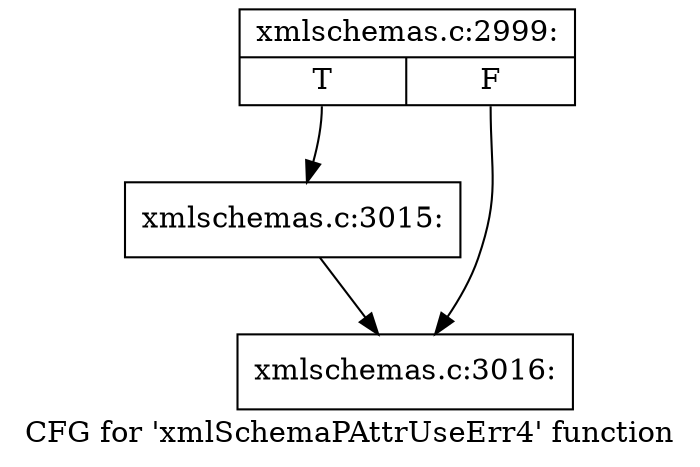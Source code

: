 digraph "CFG for 'xmlSchemaPAttrUseErr4' function" {
	label="CFG for 'xmlSchemaPAttrUseErr4' function";

	Node0x55d0264c07f0 [shape=record,label="{xmlschemas.c:2999:|{<s0>T|<s1>F}}"];
	Node0x55d0264c07f0:s0 -> Node0x55d0264dda90;
	Node0x55d0264c07f0:s1 -> Node0x55d0264ddae0;
	Node0x55d0264dda90 [shape=record,label="{xmlschemas.c:3015:}"];
	Node0x55d0264dda90 -> Node0x55d0264ddae0;
	Node0x55d0264ddae0 [shape=record,label="{xmlschemas.c:3016:}"];
}
